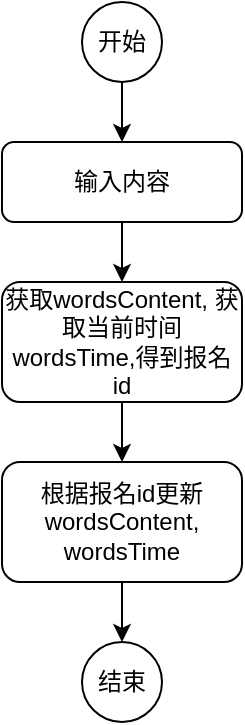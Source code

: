 <mxfile version="13.5.1" type="device"><diagram id="C5RBs43oDa-KdzZeNtuy" name="Page-1"><mxGraphModel dx="1264" dy="601" grid="1" gridSize="10" guides="1" tooltips="1" connect="1" arrows="1" fold="1" page="1" pageScale="1" pageWidth="827" pageHeight="1169" math="0" shadow="0"><root><mxCell id="WIyWlLk6GJQsqaUBKTNV-0"/><mxCell id="WIyWlLk6GJQsqaUBKTNV-1" parent="WIyWlLk6GJQsqaUBKTNV-0"/><mxCell id="FSFEE5poelil8hjT2dhu-3" style="edgeStyle=orthogonalEdgeStyle;rounded=0;orthogonalLoop=1;jettySize=auto;html=1;entryX=0.5;entryY=0;entryDx=0;entryDy=0;" parent="WIyWlLk6GJQsqaUBKTNV-1" source="FSFEE5poelil8hjT2dhu-1" target="FSFEE5poelil8hjT2dhu-2" edge="1"><mxGeometry relative="1" as="geometry"/></mxCell><mxCell id="FSFEE5poelil8hjT2dhu-1" value="输入内容" style="rounded=1;whiteSpace=wrap;html=1;fontSize=12;glass=0;strokeWidth=1;shadow=0;" parent="WIyWlLk6GJQsqaUBKTNV-1" vertex="1"><mxGeometry x="250" y="100" width="120" height="40" as="geometry"/></mxCell><mxCell id="FSFEE5poelil8hjT2dhu-7" style="edgeStyle=orthogonalEdgeStyle;rounded=0;orthogonalLoop=1;jettySize=auto;html=1;entryX=0.5;entryY=0;entryDx=0;entryDy=0;" parent="WIyWlLk6GJQsqaUBKTNV-1" source="FSFEE5poelil8hjT2dhu-2" target="FSFEE5poelil8hjT2dhu-5" edge="1"><mxGeometry relative="1" as="geometry"/></mxCell><mxCell id="FSFEE5poelil8hjT2dhu-2" value="获取wordsContent, 获取当前时间 wordsTime,得到报名id" style="rounded=1;whiteSpace=wrap;html=1;fontSize=12;glass=0;strokeWidth=1;shadow=0;" parent="WIyWlLk6GJQsqaUBKTNV-1" vertex="1"><mxGeometry x="250" y="170" width="120" height="60" as="geometry"/></mxCell><mxCell id="h5NRDNAln05teqEbznpr-3" style="edgeStyle=orthogonalEdgeStyle;rounded=0;orthogonalLoop=1;jettySize=auto;html=1;" edge="1" parent="WIyWlLk6GJQsqaUBKTNV-1" source="FSFEE5poelil8hjT2dhu-5" target="h5NRDNAln05teqEbznpr-1"><mxGeometry relative="1" as="geometry"/></mxCell><mxCell id="FSFEE5poelil8hjT2dhu-5" value="根据报名id更新wordsContent, wordsTime" style="rounded=1;whiteSpace=wrap;html=1;fontSize=12;glass=0;strokeWidth=1;shadow=0;" parent="WIyWlLk6GJQsqaUBKTNV-1" vertex="1"><mxGeometry x="250" y="260" width="120" height="60" as="geometry"/></mxCell><mxCell id="h5NRDNAln05teqEbznpr-2" style="edgeStyle=orthogonalEdgeStyle;rounded=0;orthogonalLoop=1;jettySize=auto;html=1;" edge="1" parent="WIyWlLk6GJQsqaUBKTNV-1" source="h5NRDNAln05teqEbznpr-0" target="FSFEE5poelil8hjT2dhu-1"><mxGeometry relative="1" as="geometry"/></mxCell><mxCell id="h5NRDNAln05teqEbznpr-0" value="开始" style="ellipse;whiteSpace=wrap;html=1;aspect=fixed;" vertex="1" parent="WIyWlLk6GJQsqaUBKTNV-1"><mxGeometry x="290" y="30" width="40" height="40" as="geometry"/></mxCell><mxCell id="h5NRDNAln05teqEbznpr-1" value="结束" style="ellipse;whiteSpace=wrap;html=1;aspect=fixed;" vertex="1" parent="WIyWlLk6GJQsqaUBKTNV-1"><mxGeometry x="290" y="350" width="40" height="40" as="geometry"/></mxCell></root></mxGraphModel></diagram></mxfile>